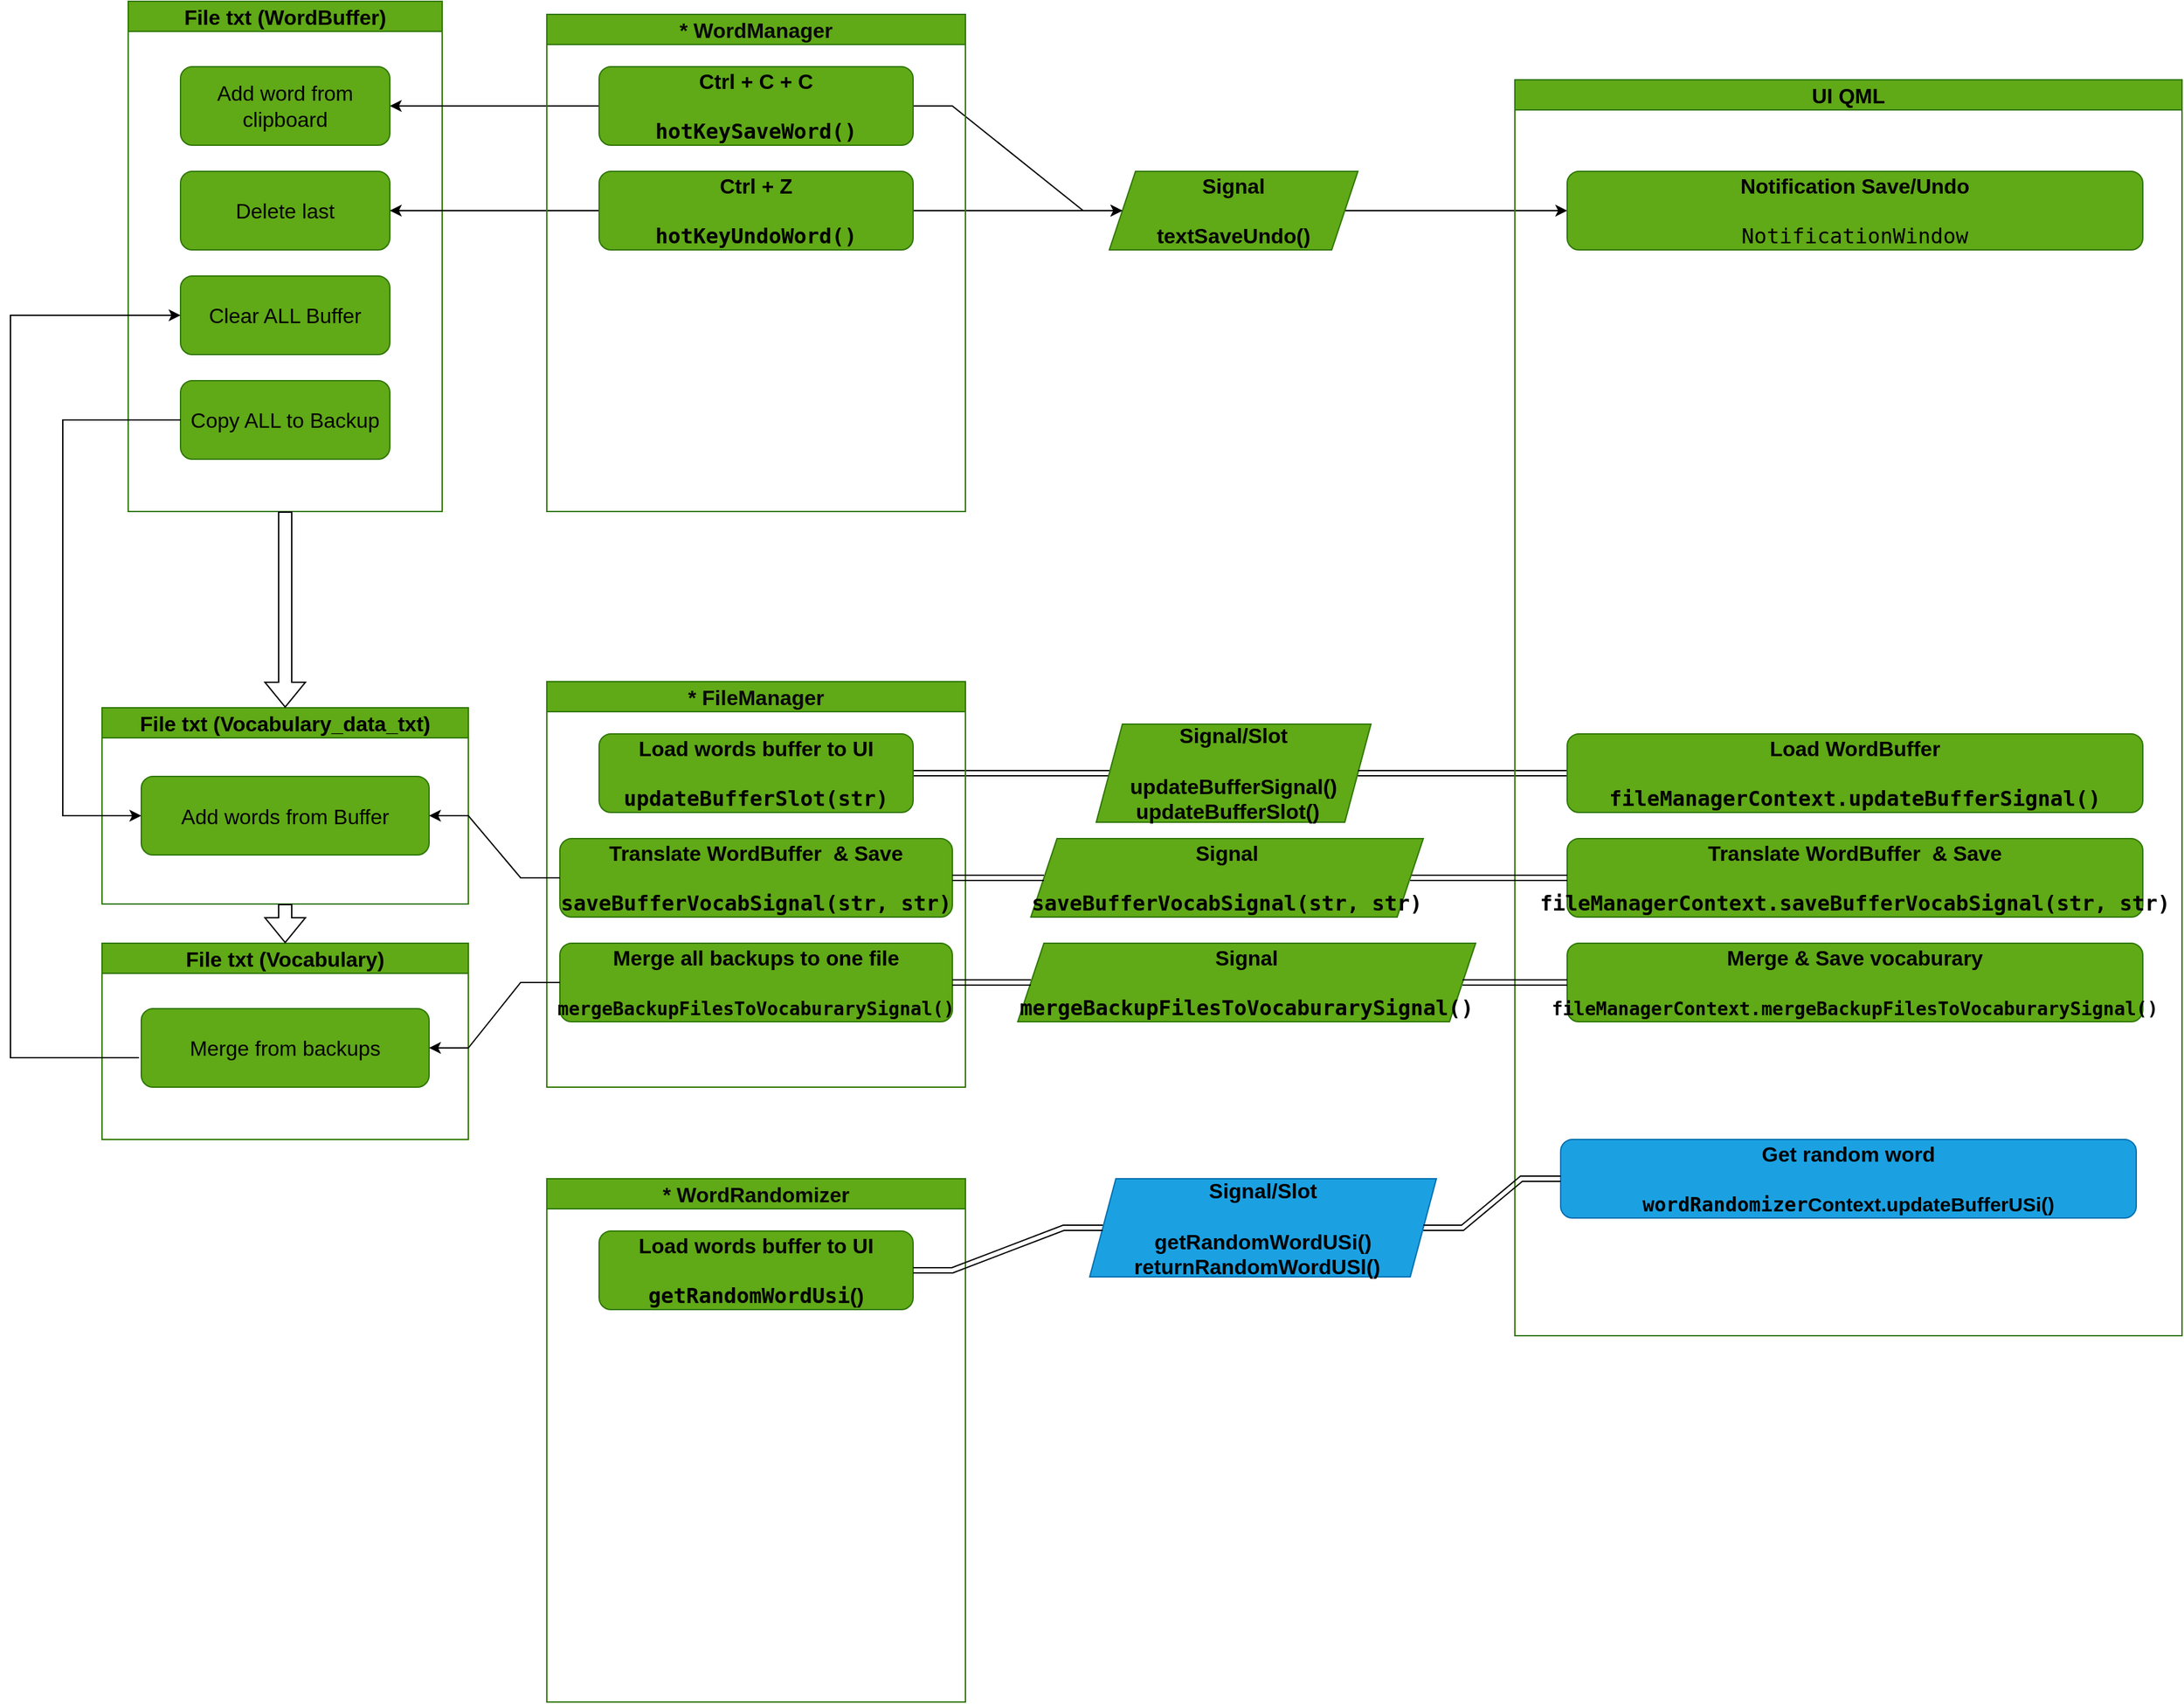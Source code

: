 <mxfile version="22.0.3" type="device">
  <diagram name="Страница 1" id="R3BQzPutQQSe-Bl5Vpv4">
    <mxGraphModel dx="2580" dy="1152" grid="1" gridSize="10" guides="1" tooltips="1" connect="1" arrows="1" fold="1" page="1" pageScale="1" pageWidth="5000" pageHeight="5000" math="0" shadow="0">
      <root>
        <mxCell id="0" />
        <mxCell id="1" parent="0" />
        <mxCell id="XT1SOQ32f9xsXmhmNtwk-62" style="rounded=0;orthogonalLoop=1;jettySize=auto;html=1;entryX=0;entryY=0.5;entryDx=0;entryDy=0;fontSize=16;fontColor=#080808;edgeStyle=entityRelationEdgeStyle;" parent="1" source="XT1SOQ32f9xsXmhmNtwk-51" target="XT1SOQ32f9xsXmhmNtwk-17" edge="1">
          <mxGeometry relative="1" as="geometry" />
        </mxCell>
        <mxCell id="XT1SOQ32f9xsXmhmNtwk-51" value="&lt;font style=&quot;font-size: 16px;&quot;&gt;&lt;b&gt;&lt;font color=&quot;#030303&quot;&gt;&lt;font style=&quot;font-size: 16px;&quot;&gt;Signal&lt;br&gt;&lt;/font&gt;&lt;br&gt;textSaveUndo()&lt;/font&gt;&lt;/b&gt;&lt;br style=&quot;font-size: 16px;&quot;&gt;&lt;/font&gt;" style="shape=parallelogram;perimeter=parallelogramPerimeter;whiteSpace=wrap;html=1;fixedSize=1;fillColor=#60a917;fontColor=#ffffff;strokeColor=#2D7600;fontSize=16;direction=east;" parent="1" vertex="1">
          <mxGeometry x="1630" y="1130" width="190" height="60" as="geometry" />
        </mxCell>
        <mxCell id="XT1SOQ32f9xsXmhmNtwk-63" style="rounded=0;orthogonalLoop=1;jettySize=auto;html=1;entryX=0;entryY=0.5;entryDx=0;entryDy=0;fontSize=16;fontColor=#080808;edgeStyle=entityRelationEdgeStyle;" parent="1" source="XT1SOQ32f9xsXmhmNtwk-40" target="XT1SOQ32f9xsXmhmNtwk-51" edge="1">
          <mxGeometry relative="1" as="geometry" />
        </mxCell>
        <mxCell id="XT1SOQ32f9xsXmhmNtwk-64" style="rounded=0;orthogonalLoop=1;jettySize=auto;html=1;entryX=0;entryY=0.5;entryDx=0;entryDy=0;fontSize=16;fontColor=#080808;edgeStyle=entityRelationEdgeStyle;" parent="1" source="XT1SOQ32f9xsXmhmNtwk-50" target="XT1SOQ32f9xsXmhmNtwk-51" edge="1">
          <mxGeometry relative="1" as="geometry" />
        </mxCell>
        <mxCell id="7QGZvYEfe1NqWT54HNF2-2" style="rounded=0;orthogonalLoop=1;jettySize=auto;html=1;fontSize=16;fontColor=#080808;edgeStyle=entityRelationEdgeStyle;shape=link;entryX=1;entryY=0.5;entryDx=0;entryDy=0;" parent="1" source="XT1SOQ32f9xsXmhmNtwk-65" target="XT1SOQ32f9xsXmhmNtwk-26" edge="1">
          <mxGeometry relative="1" as="geometry">
            <mxPoint x="1610" y="1690" as="targetPoint" />
          </mxGeometry>
        </mxCell>
        <mxCell id="XT1SOQ32f9xsXmhmNtwk-65" value="&lt;font color=&quot;#000000&quot;&gt;&lt;font style=&quot;border-color: var(--border-color);&quot;&gt;Signal/Slot&lt;br&gt;&lt;/font&gt;&lt;br&gt;updateBufferSignal()&lt;br&gt;updateBufferSlot()&amp;nbsp;&amp;nbsp;&lt;/font&gt;" style="shape=parallelogram;perimeter=parallelogramPerimeter;whiteSpace=wrap;html=1;fixedSize=1;direction=west;fontSize=16;fontColor=#ffffff;fillColor=#60a917;strokeColor=#2D7600;fontStyle=1" parent="1" vertex="1">
          <mxGeometry x="1620" y="1552.5" width="210" height="75" as="geometry" />
        </mxCell>
        <mxCell id="XT1SOQ32f9xsXmhmNtwk-66" style="rounded=0;orthogonalLoop=1;jettySize=auto;html=1;entryX=0;entryY=0.5;entryDx=0;entryDy=0;fontSize=16;fontColor=#080808;edgeStyle=entityRelationEdgeStyle;shape=link;" parent="1" source="XT1SOQ32f9xsXmhmNtwk-18" target="XT1SOQ32f9xsXmhmNtwk-65" edge="1">
          <mxGeometry relative="1" as="geometry" />
        </mxCell>
        <mxCell id="7QGZvYEfe1NqWT54HNF2-20" value="&lt;font color=&quot;#000000&quot; style=&quot;font-size: 16px;&quot;&gt;File txt (WordBuffer)&lt;/font&gt;" style="swimlane;whiteSpace=wrap;html=1;fillColor=#60a917;fontColor=#ffffff;strokeColor=#2D7600;" parent="1" vertex="1">
          <mxGeometry x="880" y="1000" width="240" height="390" as="geometry">
            <mxRectangle x="2120" y="960" width="150" height="30" as="alternateBounds" />
          </mxGeometry>
        </mxCell>
        <mxCell id="7QGZvYEfe1NqWT54HNF2-21" value="&lt;font color=&quot;#000000&quot; style=&quot;font-size: 16px;&quot;&gt;Add word from clipboard&lt;/font&gt;" style="rounded=1;whiteSpace=wrap;html=1;fillColor=#60a917;fontColor=#ffffff;strokeColor=#2D7600;fontSize=16;" parent="7QGZvYEfe1NqWT54HNF2-20" vertex="1">
          <mxGeometry x="40" y="50" width="160" height="60" as="geometry" />
        </mxCell>
        <mxCell id="7QGZvYEfe1NqWT54HNF2-22" value="&lt;font color=&quot;#030303&quot; style=&quot;font-size: 16px;&quot;&gt;Delete last&lt;/font&gt;" style="rounded=1;whiteSpace=wrap;html=1;fillColor=#60a917;fontColor=#ffffff;strokeColor=#2D7600;fontSize=16;" parent="7QGZvYEfe1NqWT54HNF2-20" vertex="1">
          <mxGeometry x="40" y="130" width="160" height="60" as="geometry" />
        </mxCell>
        <mxCell id="MherdxcDejWBnAUsKsLX-9" value="&lt;font color=&quot;#030303&quot; style=&quot;font-size: 16px;&quot;&gt;Clear ALL Buffer&lt;/font&gt;" style="rounded=1;whiteSpace=wrap;html=1;fillColor=#60a917;fontColor=#ffffff;strokeColor=#2D7600;fontSize=16;" parent="7QGZvYEfe1NqWT54HNF2-20" vertex="1">
          <mxGeometry x="40" y="210" width="160" height="60" as="geometry" />
        </mxCell>
        <mxCell id="MherdxcDejWBnAUsKsLX-16" value="&lt;font color=&quot;#030303&quot; style=&quot;font-size: 16px;&quot;&gt;Copy ALL to Backup&lt;/font&gt;" style="rounded=1;whiteSpace=wrap;html=1;fillColor=#60a917;fontColor=#ffffff;strokeColor=#2D7600;fontSize=16;" parent="7QGZvYEfe1NqWT54HNF2-20" vertex="1">
          <mxGeometry x="40" y="290" width="160" height="60" as="geometry" />
        </mxCell>
        <mxCell id="7QGZvYEfe1NqWT54HNF2-23" style="rounded=0;orthogonalLoop=1;jettySize=auto;html=1;entryX=1;entryY=0.5;entryDx=0;entryDy=0;edgeStyle=entityRelationEdgeStyle;" parent="1" source="XT1SOQ32f9xsXmhmNtwk-50" target="7QGZvYEfe1NqWT54HNF2-22" edge="1">
          <mxGeometry relative="1" as="geometry" />
        </mxCell>
        <mxCell id="7QGZvYEfe1NqWT54HNF2-24" style="rounded=0;orthogonalLoop=1;jettySize=auto;html=1;exitX=0;exitY=0.5;exitDx=0;exitDy=0;entryX=1;entryY=0.5;entryDx=0;entryDy=0;edgeStyle=entityRelationEdgeStyle;" parent="1" source="XT1SOQ32f9xsXmhmNtwk-40" target="7QGZvYEfe1NqWT54HNF2-21" edge="1">
          <mxGeometry relative="1" as="geometry" />
        </mxCell>
        <mxCell id="7QGZvYEfe1NqWT54HNF2-25" value="&lt;b style=&quot;border-color: var(--border-color); color: rgb(8, 8, 8); font-size: 16px;&quot;&gt;* WordManager&lt;/b&gt;" style="swimlane;whiteSpace=wrap;html=1;fillColor=#60a917;fontColor=#ffffff;strokeColor=#2D7600;" parent="1" vertex="1">
          <mxGeometry x="1200" y="1010" width="320" height="380" as="geometry">
            <mxRectangle x="2720" y="1100" width="160" height="30" as="alternateBounds" />
          </mxGeometry>
        </mxCell>
        <mxCell id="XT1SOQ32f9xsXmhmNtwk-40" value="&lt;font color=&quot;#000000&quot; style=&quot;font-size: 16px;&quot;&gt;&lt;b&gt;Ctrl + C + C&lt;br style=&quot;font-size: 16px;&quot;&gt;&lt;br style=&quot;font-size: 16px;&quot;&gt;&lt;pre style=&quot;border-color: var(--border-color); text-align: left; margin-top: 0px; margin-bottom: 0px; font-size: 16px;&quot;&gt;hotKeySaveWord()&lt;/pre&gt;&lt;/b&gt;&lt;/font&gt;" style="rounded=1;whiteSpace=wrap;html=1;fillColor=#60a917;fontColor=#ffffff;strokeColor=#2D7600;fontSize=16;" parent="7QGZvYEfe1NqWT54HNF2-25" vertex="1">
          <mxGeometry x="40" y="40" width="240" height="60" as="geometry" />
        </mxCell>
        <mxCell id="XT1SOQ32f9xsXmhmNtwk-50" value="&lt;font color=&quot;#000000&quot; style=&quot;font-size: 16px;&quot;&gt;&lt;b&gt;Ctrl + Z&lt;br style=&quot;font-size: 16px;&quot;&gt;&lt;br style=&quot;font-size: 16px;&quot;&gt;&lt;pre style=&quot;border-color: var(--border-color); text-align: left; margin-top: 0px; margin-bottom: 0px; font-size: 16px;&quot;&gt;&lt;pre style=&quot;border-color: var(--border-color); margin-top: 0px; margin-bottom: 0px; font-size: 16px;&quot;&gt;hotKeyUndoWord()&lt;/pre&gt;&lt;/pre&gt;&lt;/b&gt;&lt;/font&gt;" style="rounded=1;whiteSpace=wrap;html=1;fillColor=#60a917;fontColor=#ffffff;strokeColor=#2D7600;fontSize=16;" parent="7QGZvYEfe1NqWT54HNF2-25" vertex="1">
          <mxGeometry x="40" y="120" width="240" height="60" as="geometry" />
        </mxCell>
        <mxCell id="7QGZvYEfe1NqWT54HNF2-27" value="&lt;b style=&quot;border-color: var(--border-color); color: rgb(8, 8, 8); font-size: 16px;&quot;&gt;* FileManager&lt;/b&gt;" style="swimlane;whiteSpace=wrap;html=1;fillColor=#60a917;fontColor=#ffffff;strokeColor=#2D7600;" parent="1" vertex="1">
          <mxGeometry x="1200" y="1520" width="320" height="310" as="geometry">
            <mxRectangle x="1240" y="1520" width="140" height="30" as="alternateBounds" />
          </mxGeometry>
        </mxCell>
        <mxCell id="XT1SOQ32f9xsXmhmNtwk-26" value="&lt;font color=&quot;#000000&quot; style=&quot;font-size: 16px;&quot;&gt;Load words buffer to UI&lt;br style=&quot;border-color: var(--border-color); text-align: left; font-size: 16px;&quot;&gt;&lt;br style=&quot;border-color: var(--border-color); text-align: left; font-size: 16px;&quot;&gt;&lt;/font&gt;&lt;pre style=&quot;border-color: var(--border-color); text-align: left; margin-top: 0px; margin-bottom: 0px; font-size: 16px;&quot;&gt;&lt;font color=&quot;#000000&quot; style=&quot;font-size: 16px;&quot;&gt;updateBufferSlot(str)&lt;/font&gt;&lt;/pre&gt;" style="rounded=1;whiteSpace=wrap;html=1;fontSize=16;fontStyle=1;fillColor=#60a917;fontColor=#ffffff;strokeColor=#2D7600;" parent="7QGZvYEfe1NqWT54HNF2-27" vertex="1">
          <mxGeometry x="40" y="40" width="240" height="60" as="geometry" />
        </mxCell>
        <mxCell id="XT1SOQ32f9xsXmhmNtwk-27" value="&lt;font color=&quot;#000000&quot; style=&quot;font-size: 16px;&quot;&gt;Translate WordBuffer&amp;nbsp; &amp;amp; Save&lt;br&gt;&lt;br&gt;&lt;/font&gt;&lt;pre style=&quot;border-color: var(--border-color); text-align: left; margin-top: 0px; margin-bottom: 0px;&quot;&gt;&lt;font style=&quot;border-color: var(--border-color);&quot; color=&quot;#000000&quot;&gt;saveBufferVocabSignal&lt;/font&gt;&lt;font style=&quot;border-color: var(--border-color);&quot; color=&quot;#000000&quot;&gt;(str, str)&lt;/font&gt;&lt;/pre&gt;" style="rounded=1;whiteSpace=wrap;html=1;fontSize=16;fontColor=#ffffff;fontStyle=1;fillColor=#60a917;strokeColor=#2D7600;" parent="7QGZvYEfe1NqWT54HNF2-27" vertex="1">
          <mxGeometry x="10" y="120" width="300" height="60" as="geometry" />
        </mxCell>
        <mxCell id="MherdxcDejWBnAUsKsLX-1" value="&lt;font color=&quot;#000000&quot; style=&quot;font-size: 16px;&quot;&gt;Merge all backups to one file&lt;br&gt;&lt;br&gt;&lt;/font&gt;&lt;pre style=&quot;border-color: var(--border-color); text-align: left; margin-top: 0px; margin-bottom: 0px;&quot;&gt;&lt;pre style=&quot;margin-top: 0px; margin-bottom: 0px;&quot;&gt;&lt;font style=&quot;font-size: 14px;&quot; color=&quot;#000000&quot;&gt;mergeBackupFilesToVocaburarySignal()&lt;/font&gt;&lt;/pre&gt;&lt;/pre&gt;" style="rounded=1;whiteSpace=wrap;html=1;fontSize=16;fontColor=#ffffff;fontStyle=1;fillColor=#60a917;strokeColor=#2D7600;" parent="7QGZvYEfe1NqWT54HNF2-27" vertex="1">
          <mxGeometry x="10" y="200" width="300" height="60" as="geometry" />
        </mxCell>
        <mxCell id="7QGZvYEfe1NqWT54HNF2-29" value="&lt;font style=&quot;font-size: 16px;&quot; color=&quot;#000000&quot;&gt;UI QML&lt;/font&gt;" style="swimlane;whiteSpace=wrap;html=1;fillColor=#60a917;fontColor=#ffffff;strokeColor=#2D7600;" parent="1" vertex="1">
          <mxGeometry x="1940" y="1060" width="510" height="960" as="geometry">
            <mxRectangle x="3360" y="1160" width="100" height="30" as="alternateBounds" />
          </mxGeometry>
        </mxCell>
        <mxCell id="XT1SOQ32f9xsXmhmNtwk-17" value="&lt;b&gt;&lt;font color=&quot;#000000&quot;&gt;Notification Save/Undo&lt;br&gt;&lt;br&gt;&lt;/font&gt;&lt;/b&gt;&lt;pre style=&quot;margin-top: 0px; margin-bottom: 0px;&quot;&gt;&lt;font color=&quot;#000000&quot;&gt;NotificationWindow&lt;/font&gt;&lt;/pre&gt;" style="rounded=1;whiteSpace=wrap;html=1;fontSize=16;fillColor=#60a917;fontColor=#ffffff;strokeColor=#2D7600;" parent="7QGZvYEfe1NqWT54HNF2-29" vertex="1">
          <mxGeometry x="40" y="70" width="440" height="60" as="geometry" />
        </mxCell>
        <mxCell id="XT1SOQ32f9xsXmhmNtwk-18" value="&lt;font color=&quot;#000000&quot;&gt;Load WordBuffer&lt;br&gt;&lt;br&gt;&lt;/font&gt;&lt;pre style=&quot;margin-top: 0px; margin-bottom: 0px;&quot;&gt;&lt;font color=&quot;#000000&quot;&gt;fileManagerContext.updateBufferSignal()&lt;/font&gt;&lt;/pre&gt;" style="rounded=1;whiteSpace=wrap;html=1;fontSize=16;fontColor=#ffffff;fontStyle=1;fillColor=#60a917;strokeColor=#2D7600;" parent="7QGZvYEfe1NqWT54HNF2-29" vertex="1">
          <mxGeometry x="40" y="500" width="440" height="60" as="geometry" />
        </mxCell>
        <mxCell id="XT1SOQ32f9xsXmhmNtwk-19" value="&lt;font color=&quot;#000000&quot;&gt;Translate WordBuffer&amp;nbsp; &amp;amp; Save&lt;br&gt;&lt;br&gt;&lt;/font&gt;&lt;pre style=&quot;margin-top: 0px; margin-bottom: 0px;&quot;&gt;&lt;font color=&quot;#000000&quot;&gt;fileManagerContext.saveBufferVocabSignal(str, str)&lt;/font&gt;&lt;/pre&gt;" style="rounded=1;whiteSpace=wrap;html=1;fontSize=16;fontColor=#ffffff;fontStyle=1;fillColor=#60a917;strokeColor=#2D7600;" parent="7QGZvYEfe1NqWT54HNF2-29" vertex="1">
          <mxGeometry x="40" y="580" width="440" height="60" as="geometry" />
        </mxCell>
        <mxCell id="MherdxcDejWBnAUsKsLX-5" value="&lt;font color=&quot;#000000&quot;&gt;Merge &amp;amp; Save vocaburary&lt;br&gt;&lt;br&gt;&lt;/font&gt;&lt;pre style=&quot;margin-top: 0px; margin-bottom: 0px;&quot;&gt;&lt;font style=&quot;font-size: 14px;&quot; color=&quot;#000000&quot;&gt;fileManagerContext.mergeBackupFilesToVocaburarySignal()&lt;/font&gt;&lt;/pre&gt;" style="rounded=1;whiteSpace=wrap;html=1;fontSize=16;fontColor=#ffffff;fontStyle=1;fillColor=#60a917;strokeColor=#2D7600;" parent="7QGZvYEfe1NqWT54HNF2-29" vertex="1">
          <mxGeometry x="40" y="660" width="440" height="60" as="geometry" />
        </mxCell>
        <mxCell id="HAVZN3qLTQ6zuNHEAIbZ-1" value="&lt;font color=&quot;#000000&quot;&gt;Get random word&lt;br&gt;&lt;br&gt;&lt;/font&gt;&lt;font style=&quot;font-size: 15px;&quot;&gt;&lt;font style=&quot;font-size: 15px;&quot; face=&quot;monospace&quot; color=&quot;#000000&quot;&gt;wordRandomizer&lt;/font&gt;&lt;span style=&quot;color: rgb(0, 0, 0); background-color: initial;&quot;&gt;Context.updateBufferUSi()&lt;/span&gt;&lt;/font&gt;&lt;font face=&quot;monospace&quot; color=&quot;#000000&quot;&gt;&lt;br&gt;&lt;/font&gt;" style="rounded=1;whiteSpace=wrap;html=1;fontSize=16;fontColor=#ffffff;fontStyle=1;fillColor=#1ba1e2;strokeColor=#006EAF;" vertex="1" parent="7QGZvYEfe1NqWT54HNF2-29">
          <mxGeometry x="35" y="810" width="440" height="60" as="geometry" />
        </mxCell>
        <mxCell id="7QGZvYEfe1NqWT54HNF2-32" value="&lt;font color=&quot;#000000&quot; style=&quot;font-size: 16px;&quot;&gt;File txt (Vocabulary_data_txt)&lt;/font&gt;" style="swimlane;whiteSpace=wrap;html=1;fillColor=#60a917;fontColor=#ffffff;strokeColor=#2D7600;" parent="1" vertex="1">
          <mxGeometry x="860" y="1540" width="280" height="150" as="geometry">
            <mxRectangle x="2120" y="960" width="150" height="30" as="alternateBounds" />
          </mxGeometry>
        </mxCell>
        <mxCell id="7QGZvYEfe1NqWT54HNF2-33" value="&lt;font color=&quot;#000000&quot; style=&quot;font-size: 16px;&quot;&gt;Add words from Buffer&lt;/font&gt;" style="rounded=1;whiteSpace=wrap;html=1;fillColor=#60a917;fontColor=#ffffff;strokeColor=#2D7600;fontSize=16;" parent="7QGZvYEfe1NqWT54HNF2-32" vertex="1">
          <mxGeometry x="30" y="52.5" width="220" height="60" as="geometry" />
        </mxCell>
        <mxCell id="7QGZvYEfe1NqWT54HNF2-70" style="edgeStyle=entityRelationEdgeStyle;rounded=0;orthogonalLoop=1;jettySize=auto;html=1;shape=link;entryX=1;entryY=0.5;entryDx=0;entryDy=0;" parent="1" source="XT1SOQ32f9xsXmhmNtwk-19" target="7QGZvYEfe1NqWT54HNF2-71" edge="1">
          <mxGeometry relative="1" as="geometry">
            <mxPoint x="1790" y="1670" as="targetPoint" />
          </mxGeometry>
        </mxCell>
        <mxCell id="7QGZvYEfe1NqWT54HNF2-71" value="&lt;font color=&quot;#000000&quot; style=&quot;font-size: 16px;&quot;&gt;&lt;b&gt;&lt;font style=&quot;font-size: 16px;&quot;&gt;Signal&lt;br&gt;&lt;/font&gt;&lt;br&gt;&lt;pre style=&quot;margin-top: 0px; margin-bottom: 0px;&quot;&gt;saveBufferVocabSignal(str, str)&lt;/pre&gt;&lt;/b&gt;&lt;/font&gt;" style="shape=parallelogram;perimeter=parallelogramPerimeter;whiteSpace=wrap;html=1;fixedSize=1;fillColor=#60a917;fontColor=#ffffff;strokeColor=#2D7600;fontSize=16;" parent="1" vertex="1">
          <mxGeometry x="1570" y="1640" width="300" height="60" as="geometry" />
        </mxCell>
        <mxCell id="7QGZvYEfe1NqWT54HNF2-72" style="edgeStyle=entityRelationEdgeStyle;rounded=0;orthogonalLoop=1;jettySize=auto;html=1;shape=link;entryX=1;entryY=0.5;entryDx=0;entryDy=0;exitX=0;exitY=0.5;exitDx=0;exitDy=0;" parent="1" source="7QGZvYEfe1NqWT54HNF2-71" target="XT1SOQ32f9xsXmhmNtwk-27" edge="1">
          <mxGeometry relative="1" as="geometry">
            <mxPoint x="1600" y="1710" as="sourcePoint" />
            <mxPoint x="1630" y="1740" as="targetPoint" />
          </mxGeometry>
        </mxCell>
        <mxCell id="7QGZvYEfe1NqWT54HNF2-80" style="edgeStyle=entityRelationEdgeStyle;rounded=0;orthogonalLoop=1;jettySize=auto;html=1;entryX=1;entryY=0.5;entryDx=0;entryDy=0;" parent="1" source="XT1SOQ32f9xsXmhmNtwk-27" target="7QGZvYEfe1NqWT54HNF2-33" edge="1">
          <mxGeometry relative="1" as="geometry" />
        </mxCell>
        <mxCell id="MherdxcDejWBnAUsKsLX-2" value="&lt;font color=&quot;#000000&quot; style=&quot;font-size: 16px;&quot;&gt;&lt;b&gt;&lt;font style=&quot;font-size: 16px;&quot;&gt;Signal&lt;br&gt;&lt;/font&gt;&lt;br&gt;&lt;pre style=&quot;margin-top: 0px; margin-bottom: 0px;&quot;&gt;&lt;pre style=&quot;border-color: var(--border-color); color: rgb(255, 255, 255); text-align: left; margin-top: 0px; margin-bottom: 0px;&quot;&gt;&lt;font style=&quot;border-color: var(--border-color);&quot; color=&quot;#000000&quot;&gt;mergeBackupFilesToVocaburarySignal()&lt;/font&gt;&lt;/pre&gt;&lt;/pre&gt;&lt;/b&gt;&lt;/font&gt;" style="shape=parallelogram;perimeter=parallelogramPerimeter;whiteSpace=wrap;html=1;fixedSize=1;fillColor=#60a917;fontColor=#ffffff;strokeColor=#2D7600;fontSize=16;" parent="1" vertex="1">
          <mxGeometry x="1560" y="1720" width="350" height="60" as="geometry" />
        </mxCell>
        <mxCell id="MherdxcDejWBnAUsKsLX-3" style="edgeStyle=entityRelationEdgeStyle;rounded=0;orthogonalLoop=1;jettySize=auto;html=1;shape=link;exitX=0;exitY=0.5;exitDx=0;exitDy=0;" parent="1" source="MherdxcDejWBnAUsKsLX-2" target="MherdxcDejWBnAUsKsLX-1" edge="1">
          <mxGeometry relative="1" as="geometry">
            <mxPoint x="1710" y="1850" as="sourcePoint" />
            <mxPoint x="1640" y="1850" as="targetPoint" />
            <Array as="points">
              <mxPoint x="1510" y="1740" />
            </Array>
          </mxGeometry>
        </mxCell>
        <mxCell id="MherdxcDejWBnAUsKsLX-4" style="edgeStyle=entityRelationEdgeStyle;rounded=0;orthogonalLoop=1;jettySize=auto;html=1;shape=link;exitX=1;exitY=0.5;exitDx=0;exitDy=0;entryX=0;entryY=0.5;entryDx=0;entryDy=0;" parent="1" source="MherdxcDejWBnAUsKsLX-2" target="MherdxcDejWBnAUsKsLX-5" edge="1">
          <mxGeometry relative="1" as="geometry">
            <mxPoint x="1870" y="1880" as="sourcePoint" />
            <mxPoint x="1840" y="1890" as="targetPoint" />
            <Array as="points">
              <mxPoint x="1800" y="1870" />
              <mxPoint x="1770" y="1830" />
            </Array>
          </mxGeometry>
        </mxCell>
        <mxCell id="MherdxcDejWBnAUsKsLX-6" value="&lt;font color=&quot;#000000&quot; style=&quot;font-size: 16px;&quot;&gt;File txt (Vocabulary)&lt;/font&gt;" style="swimlane;whiteSpace=wrap;html=1;fillColor=#60a917;fontColor=#ffffff;strokeColor=#2D7600;" parent="1" vertex="1">
          <mxGeometry x="860" y="1720" width="280" height="150" as="geometry">
            <mxRectangle x="2120" y="960" width="150" height="30" as="alternateBounds" />
          </mxGeometry>
        </mxCell>
        <mxCell id="MherdxcDejWBnAUsKsLX-7" value="&lt;font color=&quot;#000000&quot; style=&quot;font-size: 16px;&quot;&gt;Merge from backups&lt;/font&gt;" style="rounded=1;whiteSpace=wrap;html=1;fillColor=#60a917;fontColor=#ffffff;strokeColor=#2D7600;fontSize=16;" parent="MherdxcDejWBnAUsKsLX-6" vertex="1">
          <mxGeometry x="30" y="50" width="220" height="60" as="geometry" />
        </mxCell>
        <mxCell id="MherdxcDejWBnAUsKsLX-8" style="edgeStyle=entityRelationEdgeStyle;rounded=0;orthogonalLoop=1;jettySize=auto;html=1;entryX=1;entryY=0.5;entryDx=0;entryDy=0;exitX=0;exitY=0.5;exitDx=0;exitDy=0;" parent="1" source="MherdxcDejWBnAUsKsLX-1" target="MherdxcDejWBnAUsKsLX-7" edge="1">
          <mxGeometry relative="1" as="geometry">
            <mxPoint x="1220" y="1680" as="sourcePoint" />
            <mxPoint x="1060" y="1580" as="targetPoint" />
          </mxGeometry>
        </mxCell>
        <mxCell id="MherdxcDejWBnAUsKsLX-10" value="" style="shape=flexArrow;endArrow=classic;html=1;rounded=0;exitX=0.5;exitY=1;exitDx=0;exitDy=0;entryX=0.5;entryY=0;entryDx=0;entryDy=0;" parent="1" source="7QGZvYEfe1NqWT54HNF2-20" target="7QGZvYEfe1NqWT54HNF2-32" edge="1">
          <mxGeometry width="50" height="50" relative="1" as="geometry">
            <mxPoint x="710" y="1430" as="sourcePoint" />
            <mxPoint x="760" y="1380" as="targetPoint" />
          </mxGeometry>
        </mxCell>
        <mxCell id="MherdxcDejWBnAUsKsLX-11" value="" style="shape=flexArrow;endArrow=classic;html=1;rounded=0;exitX=0.5;exitY=1;exitDx=0;exitDy=0;entryX=0.5;entryY=0;entryDx=0;entryDy=0;" parent="1" source="7QGZvYEfe1NqWT54HNF2-32" target="MherdxcDejWBnAUsKsLX-6" edge="1">
          <mxGeometry width="50" height="50" relative="1" as="geometry">
            <mxPoint x="570" y="1720" as="sourcePoint" />
            <mxPoint x="620" y="1670" as="targetPoint" />
          </mxGeometry>
        </mxCell>
        <mxCell id="MherdxcDejWBnAUsKsLX-15" value="" style="endArrow=classic;html=1;rounded=0;exitX=-0.008;exitY=0.625;exitDx=0;exitDy=0;exitPerimeter=0;entryX=0;entryY=0.5;entryDx=0;entryDy=0;edgeStyle=orthogonalEdgeStyle;" parent="1" source="MherdxcDejWBnAUsKsLX-7" target="MherdxcDejWBnAUsKsLX-9" edge="1">
          <mxGeometry width="50" height="50" relative="1" as="geometry">
            <mxPoint x="710" y="1780" as="sourcePoint" />
            <mxPoint x="760" y="1730" as="targetPoint" />
            <Array as="points">
              <mxPoint x="790" y="1808" />
              <mxPoint x="790" y="1240" />
            </Array>
          </mxGeometry>
        </mxCell>
        <mxCell id="MherdxcDejWBnAUsKsLX-21" value="" style="endArrow=classic;html=1;rounded=0;exitX=0;exitY=0.5;exitDx=0;exitDy=0;entryX=0;entryY=0.5;entryDx=0;entryDy=0;edgeStyle=orthogonalEdgeStyle;" parent="1" source="MherdxcDejWBnAUsKsLX-16" target="7QGZvYEfe1NqWT54HNF2-33" edge="1">
          <mxGeometry width="50" height="50" relative="1" as="geometry">
            <mxPoint x="500" y="1560" as="sourcePoint" />
            <mxPoint x="550" y="1510" as="targetPoint" />
            <Array as="points">
              <mxPoint x="830" y="1320" />
              <mxPoint x="830" y="1623" />
            </Array>
          </mxGeometry>
        </mxCell>
        <mxCell id="HAVZN3qLTQ6zuNHEAIbZ-2" value="&lt;b style=&quot;border-color: var(--border-color); color: rgb(8, 8, 8); font-size: 16px;&quot;&gt;* WordRandomizer&lt;/b&gt;" style="swimlane;whiteSpace=wrap;html=1;fillColor=#60a917;fontColor=#ffffff;strokeColor=#2D7600;" vertex="1" parent="1">
          <mxGeometry x="1200" y="1900" width="320" height="400" as="geometry">
            <mxRectangle x="1240" y="1520" width="140" height="30" as="alternateBounds" />
          </mxGeometry>
        </mxCell>
        <mxCell id="HAVZN3qLTQ6zuNHEAIbZ-3" value="&lt;font color=&quot;#000000&quot; style=&quot;&quot;&gt;Load words buffer to UI&lt;br style=&quot;border-color: var(--border-color); font-size: 16px;&quot;&gt;&lt;br style=&quot;border-color: var(--border-color); font-size: 16px;&quot;&gt;&lt;div style=&quot;&quot;&gt;&lt;font face=&quot;monospace&quot;&gt;getRandomWordUsi&lt;/font&gt;&lt;span style=&quot;background-color: initial;&quot;&gt;()&lt;/span&gt;&lt;/div&gt;&lt;/font&gt;" style="rounded=1;whiteSpace=wrap;html=1;fontSize=16;fontStyle=1;fillColor=#60a917;fontColor=#ffffff;strokeColor=#2D7600;align=center;" vertex="1" parent="HAVZN3qLTQ6zuNHEAIbZ-2">
          <mxGeometry x="40" y="40" width="240" height="60" as="geometry" />
        </mxCell>
        <mxCell id="HAVZN3qLTQ6zuNHEAIbZ-7" value="&lt;font color=&quot;#000000&quot;&gt;&lt;font style=&quot;border-color: var(--border-color);&quot;&gt;Signal/Slot&lt;br&gt;&lt;/font&gt;&lt;br&gt;getRandomWordUSi()&lt;br&gt;returnRandomWordUSl()&amp;nbsp;&amp;nbsp;&lt;/font&gt;" style="shape=parallelogram;perimeter=parallelogramPerimeter;whiteSpace=wrap;html=1;fixedSize=1;direction=west;fontSize=16;fontColor=#ffffff;fillColor=#1ba1e2;strokeColor=#006EAF;fontStyle=1" vertex="1" parent="1">
          <mxGeometry x="1615" y="1900" width="265" height="75" as="geometry" />
        </mxCell>
        <mxCell id="HAVZN3qLTQ6zuNHEAIbZ-9" style="edgeStyle=entityRelationEdgeStyle;rounded=0;orthogonalLoop=1;jettySize=auto;html=1;shape=link;exitX=0;exitY=0.5;exitDx=0;exitDy=0;entryX=0;entryY=0.5;entryDx=0;entryDy=0;" edge="1" parent="1" source="HAVZN3qLTQ6zuNHEAIbZ-7" target="HAVZN3qLTQ6zuNHEAIbZ-1">
          <mxGeometry relative="1" as="geometry">
            <mxPoint x="1910" y="1760" as="sourcePoint" />
            <mxPoint x="1990" y="1760" as="targetPoint" />
            <Array as="points">
              <mxPoint x="1810" y="1880" />
              <mxPoint x="1780" y="1840" />
            </Array>
          </mxGeometry>
        </mxCell>
        <mxCell id="HAVZN3qLTQ6zuNHEAIbZ-10" style="edgeStyle=entityRelationEdgeStyle;rounded=0;orthogonalLoop=1;jettySize=auto;html=1;shape=link;exitX=1;exitY=0.5;exitDx=0;exitDy=0;" edge="1" parent="1" source="HAVZN3qLTQ6zuNHEAIbZ-7" target="HAVZN3qLTQ6zuNHEAIbZ-3">
          <mxGeometry relative="1" as="geometry">
            <mxPoint x="1880" y="1948" as="sourcePoint" />
            <mxPoint x="1985" y="1910" as="targetPoint" />
            <Array as="points">
              <mxPoint x="1820" y="1890" />
              <mxPoint x="1790" y="1850" />
            </Array>
          </mxGeometry>
        </mxCell>
      </root>
    </mxGraphModel>
  </diagram>
</mxfile>
